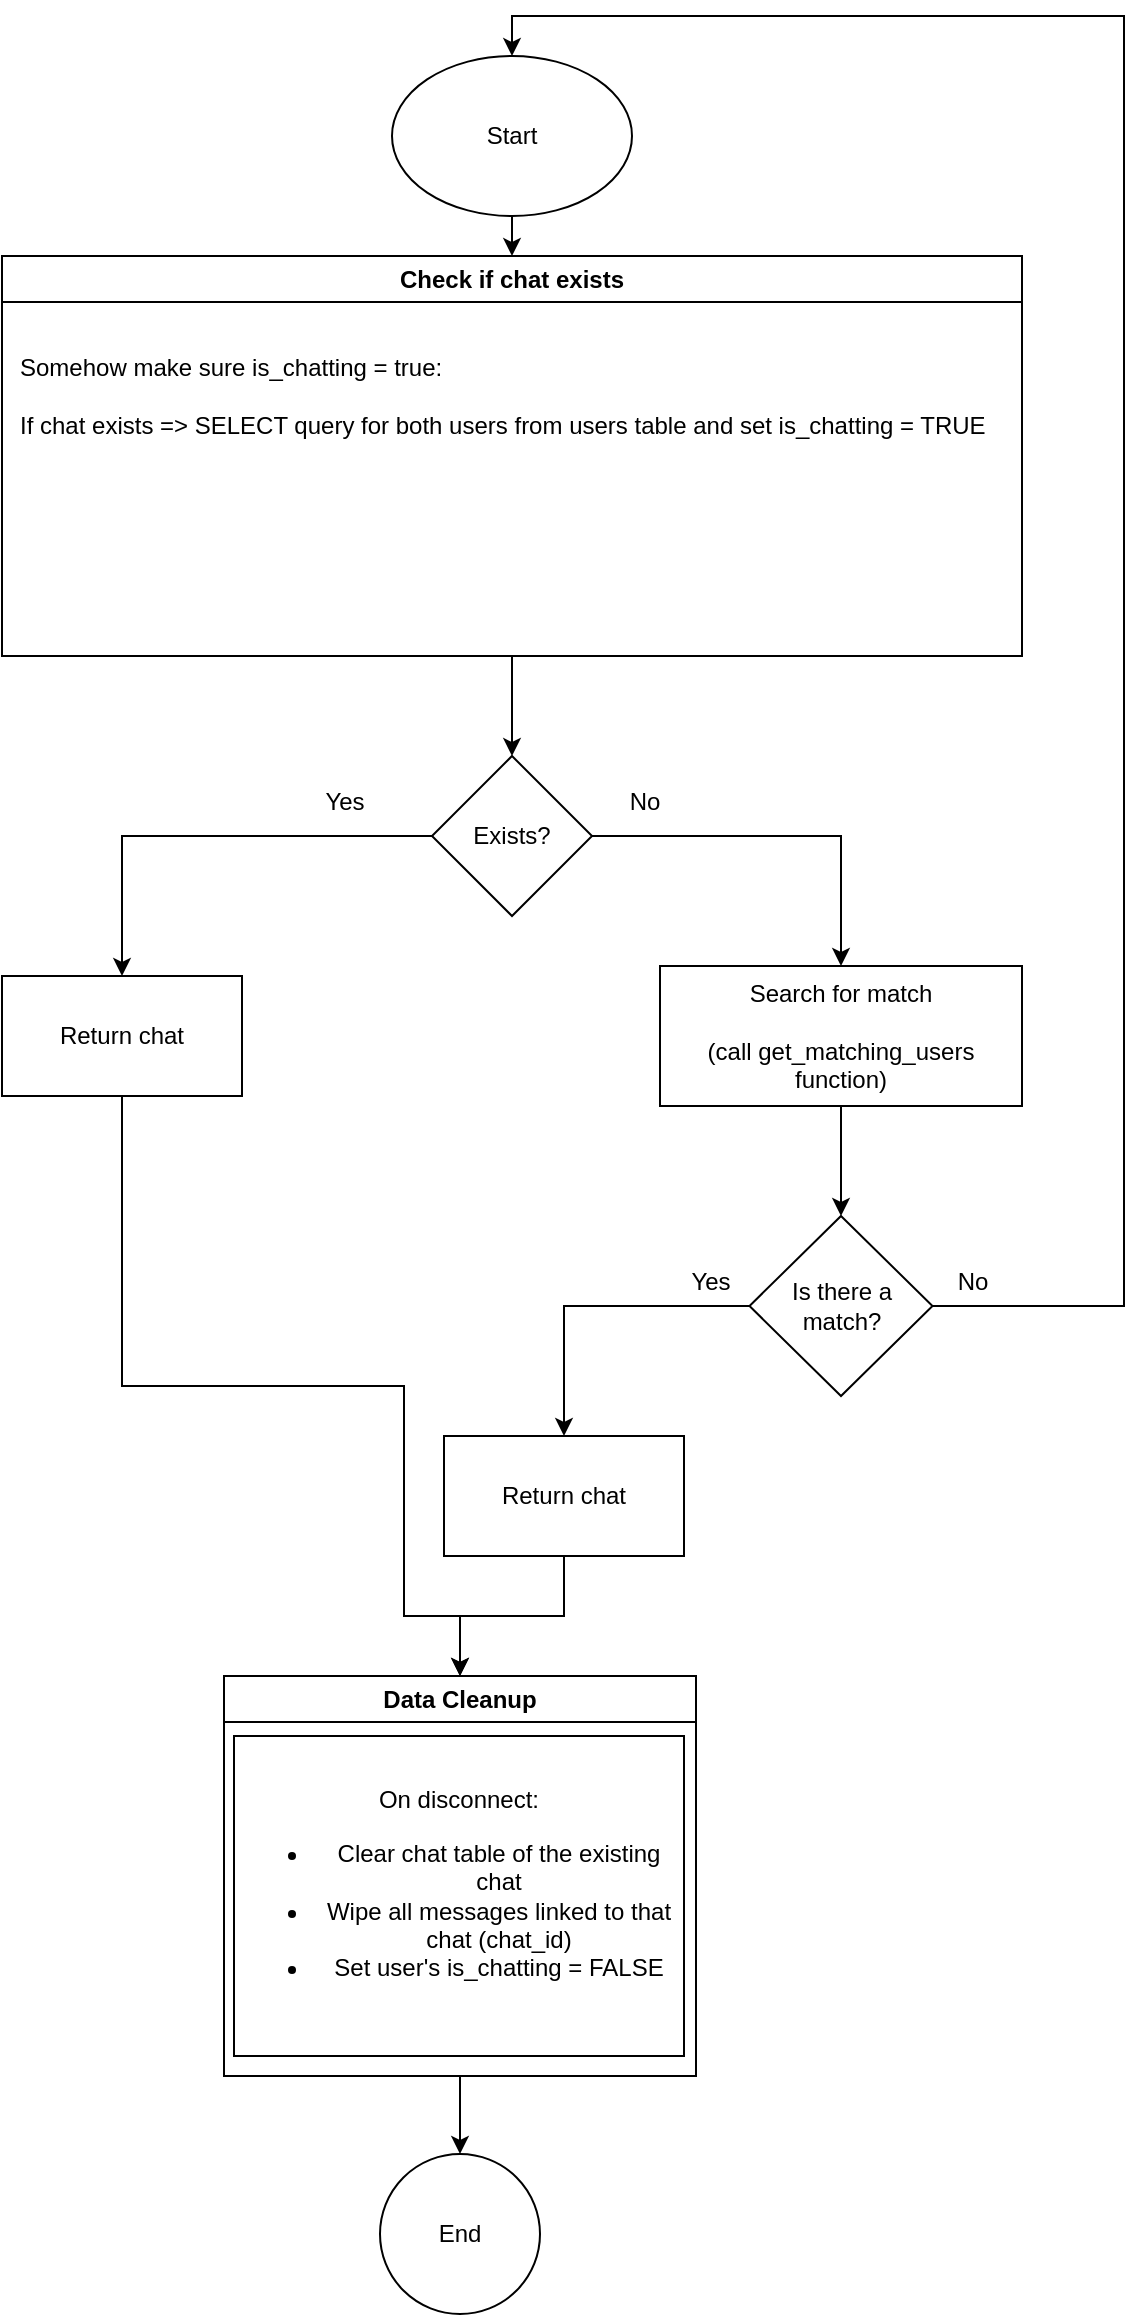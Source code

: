 <mxfile version="26.0.16">
  <diagram name="Page-1" id="2QbNjgddgj92Tn_fZzer">
    <mxGraphModel dx="2972" dy="1359" grid="1" gridSize="10" guides="1" tooltips="1" connect="1" arrows="1" fold="1" page="1" pageScale="1" pageWidth="827" pageHeight="1169" math="0" shadow="0">
      <root>
        <mxCell id="0" />
        <mxCell id="1" parent="0" />
        <mxCell id="AQHVWl8UvtfSvSBZCMMM-14" style="edgeStyle=orthogonalEdgeStyle;rounded=0;orthogonalLoop=1;jettySize=auto;html=1;exitX=0.5;exitY=1;exitDx=0;exitDy=0;entryX=0.5;entryY=0;entryDx=0;entryDy=0;" edge="1" parent="1" source="AQHVWl8UvtfSvSBZCMMM-1" target="AQHVWl8UvtfSvSBZCMMM-4">
          <mxGeometry relative="1" as="geometry" />
        </mxCell>
        <mxCell id="AQHVWl8UvtfSvSBZCMMM-1" value="Start" style="ellipse;whiteSpace=wrap;html=1;" vertex="1" parent="1">
          <mxGeometry x="354" y="40" width="120" height="80" as="geometry" />
        </mxCell>
        <mxCell id="AQHVWl8UvtfSvSBZCMMM-13" style="edgeStyle=orthogonalEdgeStyle;rounded=0;orthogonalLoop=1;jettySize=auto;html=1;exitX=0.5;exitY=1;exitDx=0;exitDy=0;entryX=0.5;entryY=0;entryDx=0;entryDy=0;" edge="1" parent="1" source="AQHVWl8UvtfSvSBZCMMM-4" target="AQHVWl8UvtfSvSBZCMMM-6">
          <mxGeometry relative="1" as="geometry" />
        </mxCell>
        <mxCell id="AQHVWl8UvtfSvSBZCMMM-4" value="Check if chat exists" style="swimlane;whiteSpace=wrap;html=1;" vertex="1" parent="1">
          <mxGeometry x="159" y="140" width="510" height="200" as="geometry" />
        </mxCell>
        <mxCell id="AQHVWl8UvtfSvSBZCMMM-5" value="&lt;span style=&quot;background-color: light-dark(#ffffff, var(--ge-dark-color, #121212));&quot;&gt;Somehow make sure is_chatting = true:&lt;/span&gt;&lt;div&gt;&lt;span style=&quot;background-color: light-dark(#ffffff, var(--ge-dark-color, #121212));&quot;&gt;&lt;br&gt;&lt;/span&gt;&lt;/div&gt;&lt;div&gt;&lt;span style=&quot;background-color: light-dark(#ffffff, var(--ge-dark-color, #121212));&quot;&gt;If chat exists =&amp;gt; SELECT query for both users from users table and set is_chatting = TRUE&lt;/span&gt;&lt;/div&gt;" style="text;html=1;align=left;verticalAlign=middle;resizable=0;points=[];autosize=1;strokeColor=none;fillColor=none;" vertex="1" parent="AQHVWl8UvtfSvSBZCMMM-4">
          <mxGeometry x="7" y="40" width="510" height="60" as="geometry" />
        </mxCell>
        <mxCell id="AQHVWl8UvtfSvSBZCMMM-9" style="edgeStyle=orthogonalEdgeStyle;rounded=0;orthogonalLoop=1;jettySize=auto;html=1;entryX=0.5;entryY=0;entryDx=0;entryDy=0;" edge="1" parent="1" source="AQHVWl8UvtfSvSBZCMMM-6" target="AQHVWl8UvtfSvSBZCMMM-8">
          <mxGeometry relative="1" as="geometry" />
        </mxCell>
        <mxCell id="AQHVWl8UvtfSvSBZCMMM-11" style="edgeStyle=orthogonalEdgeStyle;rounded=0;orthogonalLoop=1;jettySize=auto;html=1;entryX=0.5;entryY=0;entryDx=0;entryDy=0;" edge="1" parent="1" source="AQHVWl8UvtfSvSBZCMMM-6" target="AQHVWl8UvtfSvSBZCMMM-7">
          <mxGeometry relative="1" as="geometry" />
        </mxCell>
        <mxCell id="AQHVWl8UvtfSvSBZCMMM-6" value="Exists?" style="rhombus;whiteSpace=wrap;html=1;" vertex="1" parent="1">
          <mxGeometry x="374" y="390" width="80" height="80" as="geometry" />
        </mxCell>
        <mxCell id="AQHVWl8UvtfSvSBZCMMM-31" style="edgeStyle=orthogonalEdgeStyle;rounded=0;orthogonalLoop=1;jettySize=auto;html=1;exitX=0.5;exitY=1;exitDx=0;exitDy=0;entryX=0.5;entryY=0;entryDx=0;entryDy=0;" edge="1" parent="1" source="AQHVWl8UvtfSvSBZCMMM-7" target="AQHVWl8UvtfSvSBZCMMM-26">
          <mxGeometry relative="1" as="geometry">
            <Array as="points">
              <mxPoint x="219" y="705" />
              <mxPoint x="360" y="705" />
              <mxPoint x="360" y="820" />
              <mxPoint x="388" y="820" />
            </Array>
          </mxGeometry>
        </mxCell>
        <mxCell id="AQHVWl8UvtfSvSBZCMMM-7" value="Return chat" style="rounded=0;whiteSpace=wrap;html=1;" vertex="1" parent="1">
          <mxGeometry x="159" y="500" width="120" height="60" as="geometry" />
        </mxCell>
        <mxCell id="AQHVWl8UvtfSvSBZCMMM-16" style="edgeStyle=orthogonalEdgeStyle;rounded=0;orthogonalLoop=1;jettySize=auto;html=1;exitX=0.5;exitY=1;exitDx=0;exitDy=0;entryX=0.5;entryY=0;entryDx=0;entryDy=0;" edge="1" parent="1" source="AQHVWl8UvtfSvSBZCMMM-8" target="AQHVWl8UvtfSvSBZCMMM-17">
          <mxGeometry relative="1" as="geometry" />
        </mxCell>
        <mxCell id="AQHVWl8UvtfSvSBZCMMM-8" value="Search for match&lt;div&gt;&lt;br&gt;&lt;/div&gt;&lt;div&gt;(call&amp;nbsp;get_matching_users function)&lt;/div&gt;" style="rounded=0;whiteSpace=wrap;html=1;" vertex="1" parent="1">
          <mxGeometry x="488" y="495" width="181" height="70" as="geometry" />
        </mxCell>
        <mxCell id="AQHVWl8UvtfSvSBZCMMM-10" value="No" style="text;html=1;align=center;verticalAlign=middle;resizable=0;points=[];autosize=1;strokeColor=none;fillColor=none;" vertex="1" parent="1">
          <mxGeometry x="460" y="398" width="40" height="30" as="geometry" />
        </mxCell>
        <mxCell id="AQHVWl8UvtfSvSBZCMMM-12" value="Yes" style="text;html=1;align=center;verticalAlign=middle;resizable=0;points=[];autosize=1;strokeColor=none;fillColor=none;" vertex="1" parent="1">
          <mxGeometry x="310" y="398" width="40" height="30" as="geometry" />
        </mxCell>
        <mxCell id="AQHVWl8UvtfSvSBZCMMM-30" style="edgeStyle=orthogonalEdgeStyle;rounded=0;orthogonalLoop=1;jettySize=auto;html=1;" edge="1" parent="1" source="AQHVWl8UvtfSvSBZCMMM-15" target="AQHVWl8UvtfSvSBZCMMM-26">
          <mxGeometry relative="1" as="geometry" />
        </mxCell>
        <mxCell id="AQHVWl8UvtfSvSBZCMMM-15" value="Return chat" style="rounded=0;whiteSpace=wrap;html=1;" vertex="1" parent="1">
          <mxGeometry x="380" y="730" width="120" height="60" as="geometry" />
        </mxCell>
        <mxCell id="AQHVWl8UvtfSvSBZCMMM-18" style="edgeStyle=orthogonalEdgeStyle;rounded=0;orthogonalLoop=1;jettySize=auto;html=1;exitX=0;exitY=0.5;exitDx=0;exitDy=0;entryX=0.5;entryY=0;entryDx=0;entryDy=0;" edge="1" parent="1" source="AQHVWl8UvtfSvSBZCMMM-17" target="AQHVWl8UvtfSvSBZCMMM-15">
          <mxGeometry relative="1" as="geometry" />
        </mxCell>
        <mxCell id="AQHVWl8UvtfSvSBZCMMM-22" style="edgeStyle=orthogonalEdgeStyle;rounded=0;orthogonalLoop=1;jettySize=auto;html=1;exitX=1;exitY=0.5;exitDx=0;exitDy=0;entryX=0.5;entryY=0;entryDx=0;entryDy=0;" edge="1" parent="1" source="AQHVWl8UvtfSvSBZCMMM-17" target="AQHVWl8UvtfSvSBZCMMM-1">
          <mxGeometry relative="1" as="geometry">
            <Array as="points">
              <mxPoint x="720" y="665" />
              <mxPoint x="720" y="20" />
              <mxPoint x="414" y="20" />
            </Array>
          </mxGeometry>
        </mxCell>
        <mxCell id="AQHVWl8UvtfSvSBZCMMM-17" value="Is there a match?" style="rhombus;whiteSpace=wrap;html=1;" vertex="1" parent="1">
          <mxGeometry x="532.75" y="620" width="91.5" height="90" as="geometry" />
        </mxCell>
        <mxCell id="AQHVWl8UvtfSvSBZCMMM-19" value="Yes" style="text;html=1;align=center;verticalAlign=middle;resizable=0;points=[];autosize=1;strokeColor=none;fillColor=none;" vertex="1" parent="1">
          <mxGeometry x="492.75" y="638" width="40" height="30" as="geometry" />
        </mxCell>
        <mxCell id="AQHVWl8UvtfSvSBZCMMM-21" value="No" style="text;html=1;align=center;verticalAlign=middle;resizable=0;points=[];autosize=1;strokeColor=none;fillColor=none;" vertex="1" parent="1">
          <mxGeometry x="624.25" y="638" width="40" height="30" as="geometry" />
        </mxCell>
        <mxCell id="AQHVWl8UvtfSvSBZCMMM-23" value="End" style="ellipse;whiteSpace=wrap;html=1;aspect=fixed;" vertex="1" parent="1">
          <mxGeometry x="348" y="1089" width="80" height="80" as="geometry" />
        </mxCell>
        <mxCell id="AQHVWl8UvtfSvSBZCMMM-32" style="edgeStyle=orthogonalEdgeStyle;rounded=0;orthogonalLoop=1;jettySize=auto;html=1;entryX=0.5;entryY=0;entryDx=0;entryDy=0;" edge="1" parent="1" source="AQHVWl8UvtfSvSBZCMMM-26" target="AQHVWl8UvtfSvSBZCMMM-23">
          <mxGeometry relative="1" as="geometry" />
        </mxCell>
        <mxCell id="AQHVWl8UvtfSvSBZCMMM-26" value="Data Cleanup" style="swimlane;whiteSpace=wrap;html=1;" vertex="1" parent="1">
          <mxGeometry x="270" y="850" width="236" height="200" as="geometry">
            <mxRectangle x="274" y="800" width="110" height="30" as="alternateBounds" />
          </mxGeometry>
        </mxCell>
        <mxCell id="AQHVWl8UvtfSvSBZCMMM-28" value="&lt;div&gt;On disconnect:&lt;/div&gt;&lt;ul&gt;&lt;li&gt;Clear chat table of the existing chat&lt;/li&gt;&lt;li&gt;Wipe all messages linked to that chat (chat_id)&lt;/li&gt;&lt;li&gt;Set user&#39;s is_chatting = FALSE&lt;/li&gt;&lt;/ul&gt;" style="whiteSpace=wrap;html=1;" vertex="1" parent="AQHVWl8UvtfSvSBZCMMM-26">
          <mxGeometry x="5" y="30" width="225" height="160" as="geometry" />
        </mxCell>
        <mxCell id="AQHVWl8UvtfSvSBZCMMM-29" value="" style="edgeStyle=orthogonalEdgeStyle;rounded=0;orthogonalLoop=1;jettySize=auto;html=1;" edge="1" parent="1" source="AQHVWl8UvtfSvSBZCMMM-27" target="AQHVWl8UvtfSvSBZCMMM-28">
          <mxGeometry relative="1" as="geometry" />
        </mxCell>
      </root>
    </mxGraphModel>
  </diagram>
</mxfile>
